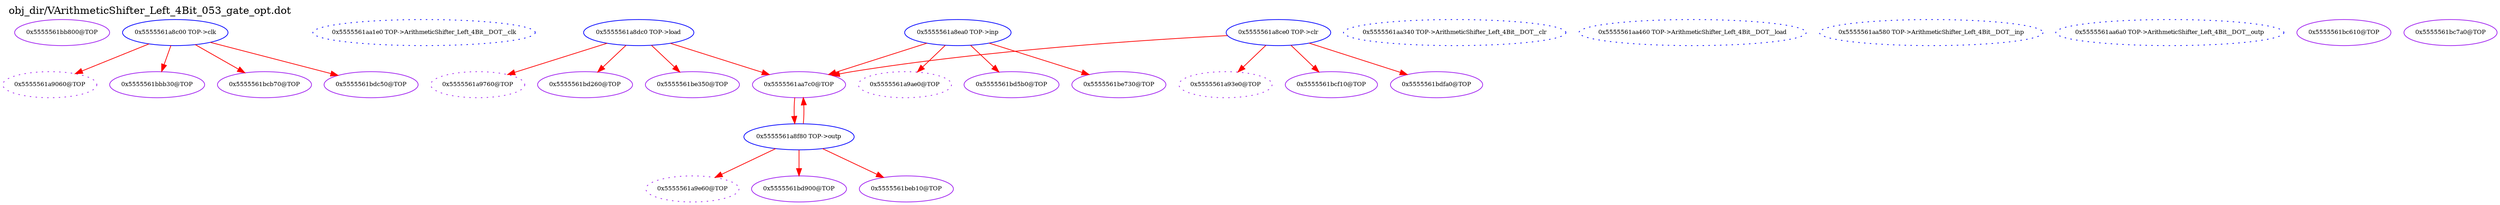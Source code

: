 digraph v3graph {
	graph	[label="obj_dir/VArithmeticShifter_Left_4Bit_053_gate_opt.dot",
		 labelloc=t, labeljust=l,
		 //size="7.5,10",
		 rankdir=TB];
	n0	[fontsize=8 label="0x5555561bb800@TOP", color=purple];
	n1	[fontsize=8 label="0x5555561a9060@TOP", color=purple, style=dotted];
	n2	[fontsize=8 label="0x5555561a8c00 TOP->clk", color=blue];
	n3	[fontsize=8 label="0x5555561aa1e0 TOP->ArithmeticShifter_Left_4Bit__DOT__clk", color=blue, style=dotted];
	n4	[fontsize=8 label="0x5555561a93e0@TOP", color=purple, style=dotted];
	n5	[fontsize=8 label="0x5555561a8ce0 TOP->clr", color=blue];
	n6	[fontsize=8 label="0x5555561aa340 TOP->ArithmeticShifter_Left_4Bit__DOT__clr", color=blue, style=dotted];
	n7	[fontsize=8 label="0x5555561a9760@TOP", color=purple, style=dotted];
	n8	[fontsize=8 label="0x5555561a8dc0 TOP->load", color=blue];
	n9	[fontsize=8 label="0x5555561aa460 TOP->ArithmeticShifter_Left_4Bit__DOT__load", color=blue, style=dotted];
	n10	[fontsize=8 label="0x5555561a9ae0@TOP", color=purple, style=dotted];
	n11	[fontsize=8 label="0x5555561a8ea0 TOP->inp", color=blue];
	n12	[fontsize=8 label="0x5555561aa580 TOP->ArithmeticShifter_Left_4Bit__DOT__inp", color=blue, style=dotted];
	n13	[fontsize=8 label="0x5555561a9e60@TOP", color=purple, style=dotted];
	n14	[fontsize=8 label="0x5555561a8f80 TOP->outp", color=blue];
	n15	[fontsize=8 label="0x5555561aa6a0 TOP->ArithmeticShifter_Left_4Bit__DOT__outp", color=blue, style=dotted];
	n16	[fontsize=8 label="0x5555561bbb30@TOP", color=purple];
	n17	[fontsize=8 label="0x5555561aa7c0@TOP", color=purple];
	n18	[fontsize=8 label="0x5555561bc610@TOP", color=purple];
	n19	[fontsize=8 label="0x5555561bc7a0@TOP", color=purple];
	n20	[fontsize=8 label="0x5555561bcb70@TOP", color=purple];
	n21	[fontsize=8 label="0x5555561bcf10@TOP", color=purple];
	n22	[fontsize=8 label="0x5555561bd260@TOP", color=purple];
	n23	[fontsize=8 label="0x5555561bd5b0@TOP", color=purple];
	n24	[fontsize=8 label="0x5555561bd900@TOP", color=purple];
	n25	[fontsize=8 label="0x5555561bdc50@TOP", color=purple];
	n26	[fontsize=8 label="0x5555561bdfa0@TOP", color=purple];
	n27	[fontsize=8 label="0x5555561be350@TOP", color=purple];
	n28	[fontsize=8 label="0x5555561be730@TOP", color=purple];
	n29	[fontsize=8 label="0x5555561beb10@TOP", color=purple];
	n2 -> n1 [fontsize=8 label="" weight=1 color=red];
	n2 -> n16 [fontsize=8 label="" weight=1 color=red];
	n2 -> n20 [fontsize=8 label="" weight=1 color=red];
	n2 -> n25 [fontsize=8 label="" weight=1 color=red];
	n5 -> n4 [fontsize=8 label="" weight=1 color=red];
	n5 -> n17 [fontsize=8 label="" weight=1 color=red];
	n5 -> n21 [fontsize=8 label="" weight=1 color=red];
	n5 -> n26 [fontsize=8 label="" weight=1 color=red];
	n8 -> n7 [fontsize=8 label="" weight=1 color=red];
	n8 -> n17 [fontsize=8 label="" weight=1 color=red];
	n8 -> n22 [fontsize=8 label="" weight=1 color=red];
	n8 -> n27 [fontsize=8 label="" weight=1 color=red];
	n11 -> n10 [fontsize=8 label="" weight=1 color=red];
	n11 -> n17 [fontsize=8 label="" weight=1 color=red];
	n11 -> n23 [fontsize=8 label="" weight=1 color=red];
	n11 -> n28 [fontsize=8 label="" weight=1 color=red];
	n14 -> n13 [fontsize=8 label="" weight=1 color=red];
	n14 -> n17 [fontsize=8 label="" weight=2 color=red];
	n14 -> n24 [fontsize=8 label="" weight=1 color=red];
	n14 -> n29 [fontsize=8 label="" weight=1 color=red];
	n17 -> n14 [fontsize=8 label="" weight=1 color=red];
}
